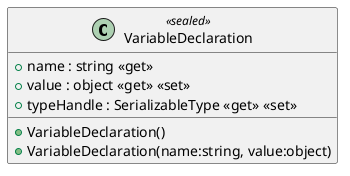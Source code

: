 @startuml
class VariableDeclaration <<sealed>> {
    + VariableDeclaration()
    + VariableDeclaration(name:string, value:object)
    + name : string <<get>>
    + value : object <<get>> <<set>>
    + typeHandle : SerializableType <<get>> <<set>>
}
@enduml
